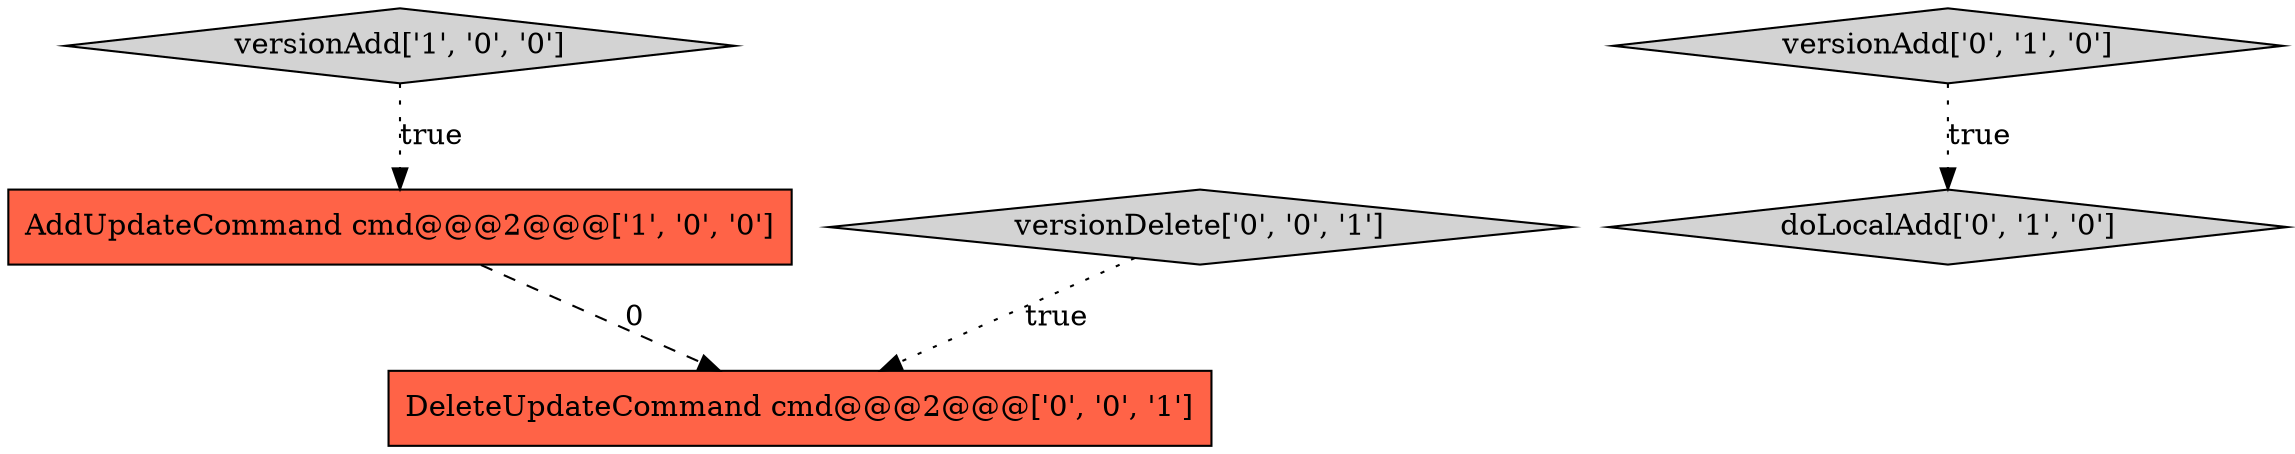 digraph {
1 [style = filled, label = "versionAdd['1', '0', '0']", fillcolor = lightgray, shape = diamond image = "AAA0AAABBB1BBB"];
5 [style = filled, label = "versionDelete['0', '0', '1']", fillcolor = lightgray, shape = diamond image = "AAA0AAABBB3BBB"];
4 [style = filled, label = "DeleteUpdateCommand cmd@@@2@@@['0', '0', '1']", fillcolor = tomato, shape = box image = "AAA0AAABBB3BBB"];
2 [style = filled, label = "doLocalAdd['0', '1', '0']", fillcolor = lightgray, shape = diamond image = "AAA0AAABBB2BBB"];
0 [style = filled, label = "AddUpdateCommand cmd@@@2@@@['1', '0', '0']", fillcolor = tomato, shape = box image = "AAA0AAABBB1BBB"];
3 [style = filled, label = "versionAdd['0', '1', '0']", fillcolor = lightgray, shape = diamond image = "AAA0AAABBB2BBB"];
5->4 [style = dotted, label="true"];
0->4 [style = dashed, label="0"];
3->2 [style = dotted, label="true"];
1->0 [style = dotted, label="true"];
}
